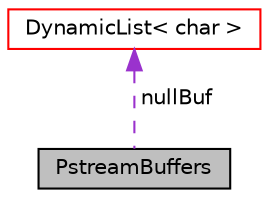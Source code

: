 digraph "PstreamBuffers"
{
  bgcolor="transparent";
  edge [fontname="Helvetica",fontsize="10",labelfontname="Helvetica",labelfontsize="10"];
  node [fontname="Helvetica",fontsize="10",shape=record];
  Node1 [label="PstreamBuffers",height=0.2,width=0.4,color="black", fillcolor="grey75", style="filled", fontcolor="black"];
  Node2 -> Node1 [dir="back",color="darkorchid3",fontsize="10",style="dashed",label=" nullBuf" ,fontname="Helvetica"];
  Node2 [label="DynamicList\< char \>",height=0.2,width=0.4,color="red",URL="$a00615.html"];
}

